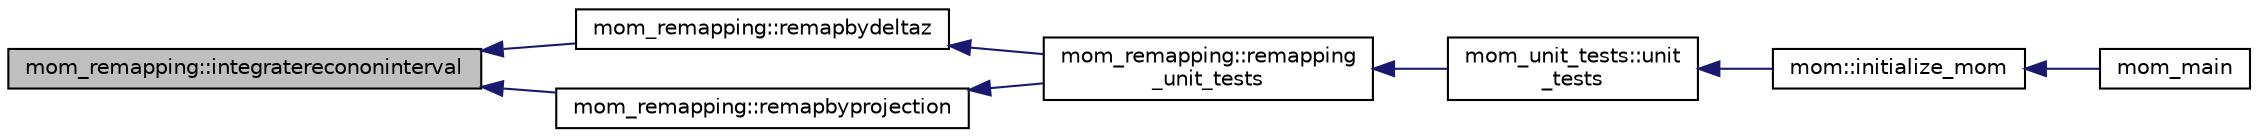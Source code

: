 digraph "mom_remapping::integraterecononinterval"
{
 // INTERACTIVE_SVG=YES
  edge [fontname="Helvetica",fontsize="10",labelfontname="Helvetica",labelfontsize="10"];
  node [fontname="Helvetica",fontsize="10",shape=record];
  rankdir="LR";
  Node131 [label="mom_remapping::integraterecononinterval",height=0.2,width=0.4,color="black", fillcolor="grey75", style="filled", fontcolor="black"];
  Node131 -> Node132 [dir="back",color="midnightblue",fontsize="10",style="solid",fontname="Helvetica"];
  Node132 [label="mom_remapping::remapbydeltaz",height=0.2,width=0.4,color="black", fillcolor="white", style="filled",URL="$namespacemom__remapping.html#a1bd9f90e9d589519737e64145f3574f0",tooltip="Remaps column of values u0 on grid h0 to implied grid h1 where the interfaces of h1 differ from those..."];
  Node132 -> Node133 [dir="back",color="midnightblue",fontsize="10",style="solid",fontname="Helvetica"];
  Node133 [label="mom_remapping::remapping\l_unit_tests",height=0.2,width=0.4,color="black", fillcolor="white", style="filled",URL="$namespacemom__remapping.html#a5849f564453d5ed76fb4feffd41eca26",tooltip="Runs unit tests on remapping functions. Should only be called from a single/root thread Returns True ..."];
  Node133 -> Node134 [dir="back",color="midnightblue",fontsize="10",style="solid",fontname="Helvetica"];
  Node134 [label="mom_unit_tests::unit\l_tests",height=0.2,width=0.4,color="black", fillcolor="white", style="filled",URL="$namespacemom__unit__tests.html#a71f3a2080872634c14a25a9411b59fe0",tooltip="Calls unit tests for other modules. Note that if a unit test returns true, a FATAL error is triggered..."];
  Node134 -> Node135 [dir="back",color="midnightblue",fontsize="10",style="solid",fontname="Helvetica"];
  Node135 [label="mom::initialize_mom",height=0.2,width=0.4,color="black", fillcolor="white", style="filled",URL="$namespacemom.html#a0be2869fef30e1e0604facfe1b41555d",tooltip="This subroutine initializes MOM. "];
  Node135 -> Node136 [dir="back",color="midnightblue",fontsize="10",style="solid",fontname="Helvetica"];
  Node136 [label="mom_main",height=0.2,width=0.4,color="black", fillcolor="white", style="filled",URL="$MOM__driver_8F90.html#a08fffeb2d8e8acbf9ed4609be6d258c6"];
  Node131 -> Node137 [dir="back",color="midnightblue",fontsize="10",style="solid",fontname="Helvetica"];
  Node137 [label="mom_remapping::remapbyprojection",height=0.2,width=0.4,color="black", fillcolor="white", style="filled",URL="$namespacemom__remapping.html#aa8b5e5d21e3a888c1d7c368980b67152",tooltip="Remaps column of values u0 on grid h0 to grid h1 by integrating over the projection of each h1 cell o..."];
  Node137 -> Node133 [dir="back",color="midnightblue",fontsize="10",style="solid",fontname="Helvetica"];
}
